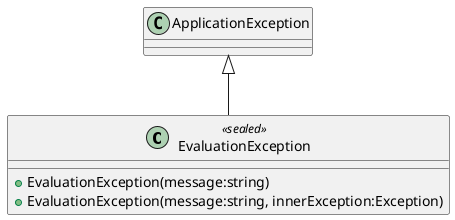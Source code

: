 @startuml
class EvaluationException <<sealed>> {
    + EvaluationException(message:string)
    + EvaluationException(message:string, innerException:Exception)
}
ApplicationException <|-- EvaluationException
@enduml

